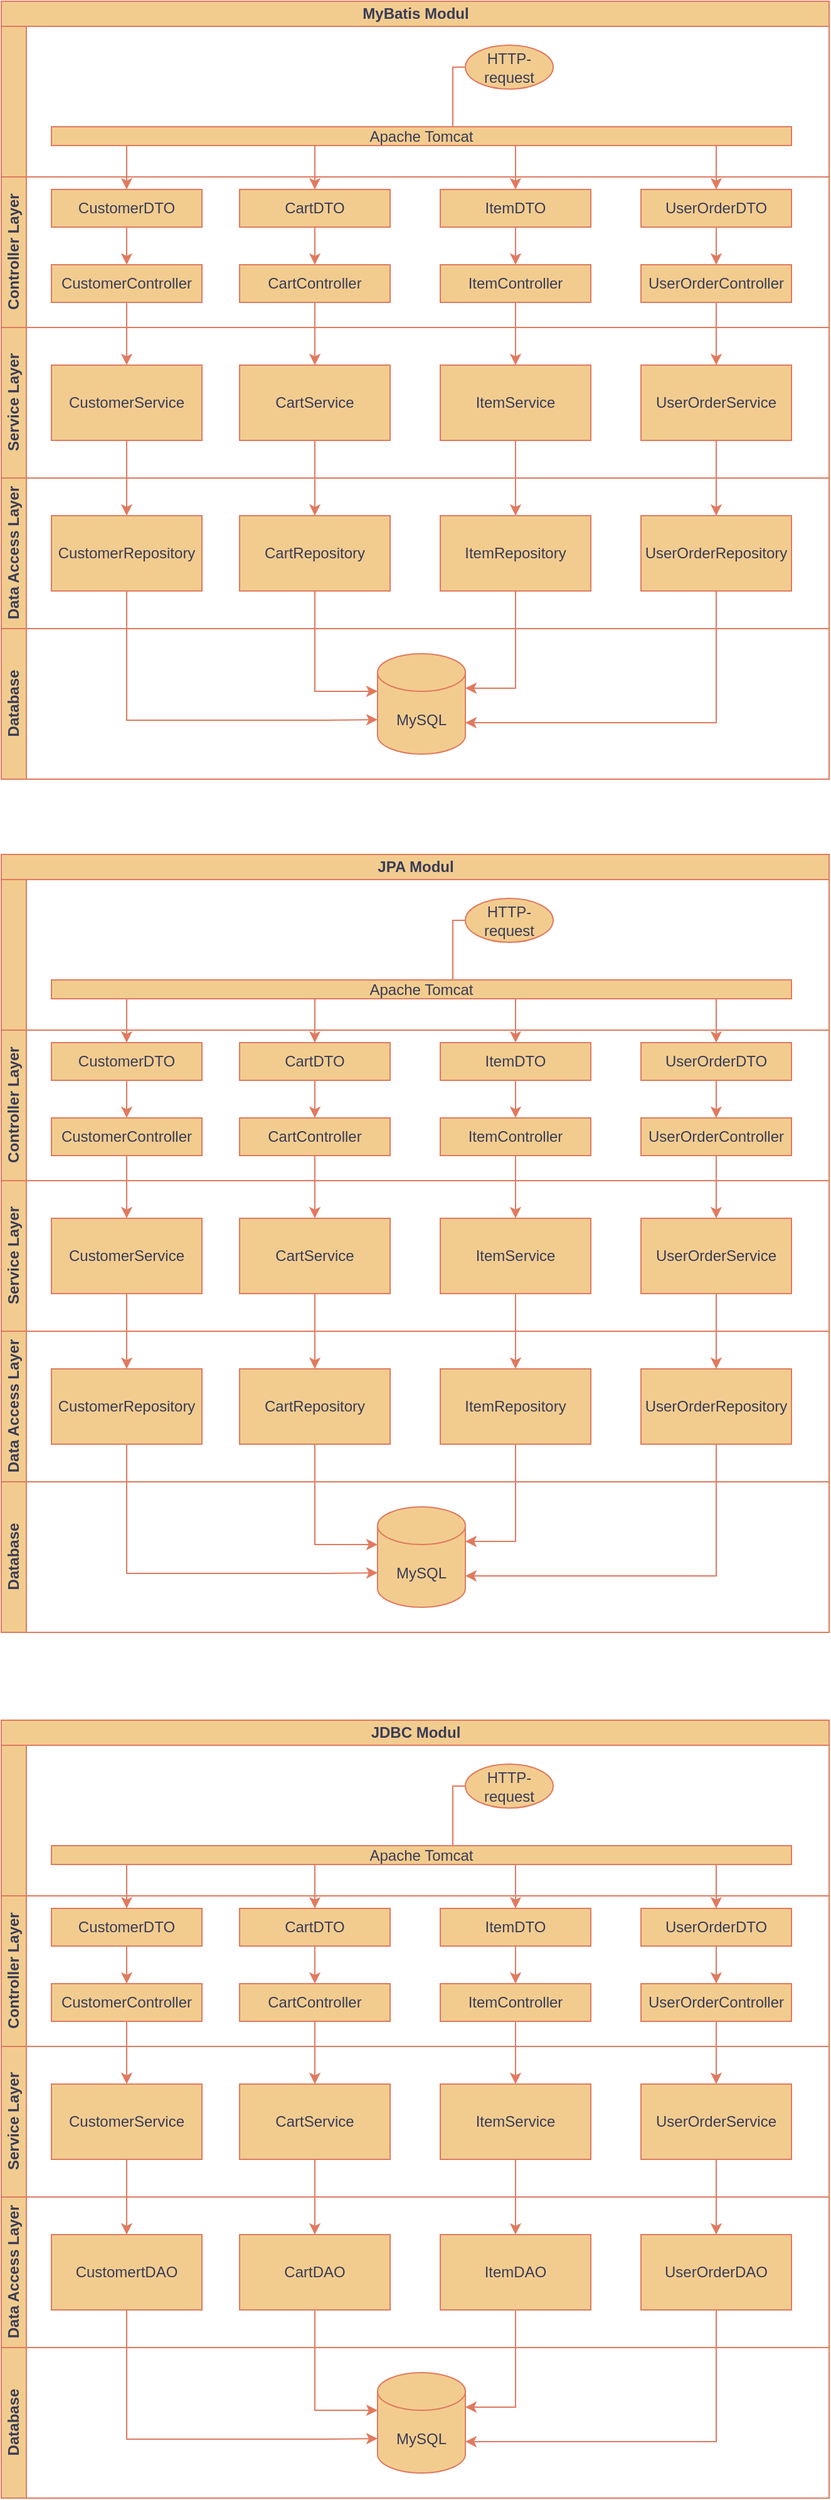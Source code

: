 <mxfile version="22.0.0" type="device">
  <diagram id="prtHgNgQTEPvFCAcTncT" name="Page-1">
    <mxGraphModel dx="1114" dy="2023" grid="1" gridSize="10" guides="1" tooltips="1" connect="1" arrows="1" fold="1" page="1" pageScale="1" pageWidth="827" pageHeight="1169" math="0" shadow="0">
      <root>
        <mxCell id="0" />
        <mxCell id="1" parent="0" />
        <mxCell id="AFGEttcIySsGKRuIHiTY-1" value="JDBC Modul" style="swimlane;childLayout=stackLayout;resizeParent=1;resizeParentMax=0;horizontal=1;startSize=20;horizontalStack=0;html=1;labelBackgroundColor=none;fillColor=#F2CC8F;strokeColor=#E07A5F;fontColor=#393C56;" vertex="1" parent="1">
          <mxGeometry x="120" y="510" width="660" height="380" as="geometry" />
        </mxCell>
        <mxCell id="AFGEttcIySsGKRuIHiTY-2" value="" style="swimlane;startSize=20;horizontal=0;html=1;align=center;labelBackgroundColor=none;fillColor=#F2CC8F;strokeColor=#E07A5F;fontColor=#393C56;" vertex="1" parent="AFGEttcIySsGKRuIHiTY-1">
          <mxGeometry y="20" width="660" height="240" as="geometry" />
        </mxCell>
        <mxCell id="AFGEttcIySsGKRuIHiTY-83" value="" style="edgeStyle=orthogonalEdgeStyle;rounded=0;orthogonalLoop=1;jettySize=auto;html=1;labelBackgroundColor=none;strokeColor=#E07A5F;fontColor=default;" edge="1" parent="AFGEttcIySsGKRuIHiTY-2" source="AFGEttcIySsGKRuIHiTY-69" target="AFGEttcIySsGKRuIHiTY-61">
          <mxGeometry relative="1" as="geometry">
            <Array as="points">
              <mxPoint x="360" y="90" />
              <mxPoint x="410" y="90" />
            </Array>
          </mxGeometry>
        </mxCell>
        <mxCell id="AFGEttcIySsGKRuIHiTY-69" value="HTTP-request" style="ellipse;whiteSpace=wrap;html=1;labelBackgroundColor=none;fillColor=#F2CC8F;strokeColor=#E07A5F;fontColor=#393C56;" vertex="1" parent="AFGEttcIySsGKRuIHiTY-2">
          <mxGeometry x="370" y="15" width="70" height="35" as="geometry" />
        </mxCell>
        <mxCell id="AFGEttcIySsGKRuIHiTY-71" value="Apache Tomcat" style="rounded=0;whiteSpace=wrap;html=1;labelBackgroundColor=none;fillColor=#F2CC8F;strokeColor=#E07A5F;fontColor=#393C56;" vertex="1" parent="AFGEttcIySsGKRuIHiTY-2">
          <mxGeometry x="40" y="80" width="590" height="15" as="geometry" />
        </mxCell>
        <mxCell id="AFGEttcIySsGKRuIHiTY-78" value="" style="endArrow=classic;html=1;rounded=0;labelBackgroundColor=none;strokeColor=#E07A5F;fontColor=default;" edge="1" parent="AFGEttcIySsGKRuIHiTY-2" target="AFGEttcIySsGKRuIHiTY-62">
          <mxGeometry width="50" height="50" relative="1" as="geometry">
            <mxPoint x="570" y="95" as="sourcePoint" />
            <mxPoint x="570" y="125" as="targetPoint" />
            <Array as="points">
              <mxPoint x="570" y="115" />
            </Array>
          </mxGeometry>
        </mxCell>
        <mxCell id="AFGEttcIySsGKRuIHiTY-77" value="" style="endArrow=classic;html=1;rounded=0;labelBackgroundColor=none;strokeColor=#E07A5F;fontColor=default;" edge="1" parent="AFGEttcIySsGKRuIHiTY-2" target="AFGEttcIySsGKRuIHiTY-56">
          <mxGeometry width="50" height="50" relative="1" as="geometry">
            <mxPoint x="100" y="95" as="sourcePoint" />
            <mxPoint x="100" y="125" as="targetPoint" />
            <Array as="points">
              <mxPoint x="100" y="115" />
            </Array>
          </mxGeometry>
        </mxCell>
        <mxCell id="AFGEttcIySsGKRuIHiTY-3" value="Controller Layer" style="swimlane;startSize=20;horizontal=0;html=1;labelBackgroundColor=none;fillColor=#F2CC8F;strokeColor=#E07A5F;fontColor=#393C56;" vertex="1" parent="AFGEttcIySsGKRuIHiTY-2">
          <mxGeometry y="120" width="660" height="120" as="geometry" />
        </mxCell>
        <mxCell id="AFGEttcIySsGKRuIHiTY-48" value="CustomerController" style="rounded=0;whiteSpace=wrap;html=1;labelBackgroundColor=none;fillColor=#F2CC8F;strokeColor=#E07A5F;fontColor=#393C56;" vertex="1" parent="AFGEttcIySsGKRuIHiTY-3">
          <mxGeometry x="40" y="70" width="120" height="30" as="geometry" />
        </mxCell>
        <mxCell id="AFGEttcIySsGKRuIHiTY-47" value="CartController" style="rounded=0;whiteSpace=wrap;html=1;labelBackgroundColor=none;fillColor=#F2CC8F;strokeColor=#E07A5F;fontColor=#393C56;" vertex="1" parent="AFGEttcIySsGKRuIHiTY-3">
          <mxGeometry x="190" y="70" width="120" height="30" as="geometry" />
        </mxCell>
        <mxCell id="AFGEttcIySsGKRuIHiTY-50" value="UserOrderController" style="rounded=0;whiteSpace=wrap;html=1;labelBackgroundColor=none;fillColor=#F2CC8F;strokeColor=#E07A5F;fontColor=#393C56;" vertex="1" parent="AFGEttcIySsGKRuIHiTY-3">
          <mxGeometry x="510" y="70" width="120" height="30" as="geometry" />
        </mxCell>
        <mxCell id="AFGEttcIySsGKRuIHiTY-49" value="ItemController" style="rounded=0;whiteSpace=wrap;html=1;labelBackgroundColor=none;fillColor=#F2CC8F;strokeColor=#E07A5F;fontColor=#393C56;" vertex="1" parent="AFGEttcIySsGKRuIHiTY-3">
          <mxGeometry x="350" y="70" width="120" height="30" as="geometry" />
        </mxCell>
        <mxCell id="AFGEttcIySsGKRuIHiTY-60" style="edgeStyle=orthogonalEdgeStyle;rounded=0;orthogonalLoop=1;jettySize=auto;html=1;entryX=0.5;entryY=0;entryDx=0;entryDy=0;labelBackgroundColor=none;strokeColor=#E07A5F;fontColor=default;" edge="1" parent="AFGEttcIySsGKRuIHiTY-3" source="AFGEttcIySsGKRuIHiTY-56" target="AFGEttcIySsGKRuIHiTY-48">
          <mxGeometry relative="1" as="geometry" />
        </mxCell>
        <mxCell id="AFGEttcIySsGKRuIHiTY-56" value="CustomerDTO" style="rounded=0;whiteSpace=wrap;html=1;labelBackgroundColor=none;fillColor=#F2CC8F;strokeColor=#E07A5F;fontColor=#393C56;" vertex="1" parent="AFGEttcIySsGKRuIHiTY-3">
          <mxGeometry x="40" y="10" width="120" height="30" as="geometry" />
        </mxCell>
        <mxCell id="AFGEttcIySsGKRuIHiTY-68" style="edgeStyle=orthogonalEdgeStyle;rounded=0;orthogonalLoop=1;jettySize=auto;html=1;entryX=0.5;entryY=0;entryDx=0;entryDy=0;labelBackgroundColor=none;strokeColor=#E07A5F;fontColor=default;" edge="1" parent="AFGEttcIySsGKRuIHiTY-3" source="AFGEttcIySsGKRuIHiTY-62" target="AFGEttcIySsGKRuIHiTY-50">
          <mxGeometry relative="1" as="geometry" />
        </mxCell>
        <mxCell id="AFGEttcIySsGKRuIHiTY-62" value="UserOrderDTO" style="rounded=0;whiteSpace=wrap;html=1;labelBackgroundColor=none;fillColor=#F2CC8F;strokeColor=#E07A5F;fontColor=#393C56;" vertex="1" parent="AFGEttcIySsGKRuIHiTY-3">
          <mxGeometry x="510" y="10" width="120" height="30" as="geometry" />
        </mxCell>
        <mxCell id="AFGEttcIySsGKRuIHiTY-67" style="edgeStyle=orthogonalEdgeStyle;rounded=0;orthogonalLoop=1;jettySize=auto;html=1;entryX=0.5;entryY=0;entryDx=0;entryDy=0;labelBackgroundColor=none;strokeColor=#E07A5F;fontColor=default;" edge="1" parent="AFGEttcIySsGKRuIHiTY-3" source="AFGEttcIySsGKRuIHiTY-61" target="AFGEttcIySsGKRuIHiTY-49">
          <mxGeometry relative="1" as="geometry" />
        </mxCell>
        <mxCell id="AFGEttcIySsGKRuIHiTY-61" value="ItemDTO" style="rounded=0;whiteSpace=wrap;html=1;labelBackgroundColor=none;fillColor=#F2CC8F;strokeColor=#E07A5F;fontColor=#393C56;" vertex="1" parent="AFGEttcIySsGKRuIHiTY-3">
          <mxGeometry x="350" y="10" width="120" height="30" as="geometry" />
        </mxCell>
        <mxCell id="AFGEttcIySsGKRuIHiTY-66" style="edgeStyle=orthogonalEdgeStyle;rounded=0;orthogonalLoop=1;jettySize=auto;html=1;entryX=0.5;entryY=0;entryDx=0;entryDy=0;labelBackgroundColor=none;strokeColor=#E07A5F;fontColor=default;" edge="1" parent="AFGEttcIySsGKRuIHiTY-3" source="AFGEttcIySsGKRuIHiTY-63" target="AFGEttcIySsGKRuIHiTY-47">
          <mxGeometry relative="1" as="geometry" />
        </mxCell>
        <mxCell id="AFGEttcIySsGKRuIHiTY-63" value="CartDTO" style="rounded=0;whiteSpace=wrap;html=1;labelBackgroundColor=none;fillColor=#F2CC8F;strokeColor=#E07A5F;fontColor=#393C56;" vertex="1" parent="AFGEttcIySsGKRuIHiTY-3">
          <mxGeometry x="190" y="10" width="120" height="30" as="geometry" />
        </mxCell>
        <mxCell id="AFGEttcIySsGKRuIHiTY-80" value="" style="endArrow=classic;html=1;rounded=0;entryX=0.5;entryY=0;entryDx=0;entryDy=0;labelBackgroundColor=none;strokeColor=#E07A5F;fontColor=default;" edge="1" parent="AFGEttcIySsGKRuIHiTY-2" target="AFGEttcIySsGKRuIHiTY-63">
          <mxGeometry width="50" height="50" relative="1" as="geometry">
            <mxPoint x="250" y="95" as="sourcePoint" />
            <mxPoint x="250" y="125" as="targetPoint" />
          </mxGeometry>
        </mxCell>
        <mxCell id="AFGEttcIySsGKRuIHiTY-4" value="Service Layer" style="swimlane;startSize=20;horizontal=0;html=1;labelBackgroundColor=none;fillColor=#F2CC8F;strokeColor=#E07A5F;fontColor=#393C56;" vertex="1" parent="AFGEttcIySsGKRuIHiTY-1">
          <mxGeometry y="260" width="660" height="120" as="geometry" />
        </mxCell>
        <mxCell id="AFGEttcIySsGKRuIHiTY-34" value="CustomerService" style="rounded=0;whiteSpace=wrap;html=1;labelBackgroundColor=none;fillColor=#F2CC8F;strokeColor=#E07A5F;fontColor=#393C56;" vertex="1" parent="AFGEttcIySsGKRuIHiTY-4">
          <mxGeometry x="40" y="30" width="120" height="60" as="geometry" />
        </mxCell>
        <mxCell id="AFGEttcIySsGKRuIHiTY-42" value="UserOrderService" style="rounded=0;whiteSpace=wrap;html=1;labelBackgroundColor=none;fillColor=#F2CC8F;strokeColor=#E07A5F;fontColor=#393C56;" vertex="1" parent="AFGEttcIySsGKRuIHiTY-4">
          <mxGeometry x="510" y="30" width="120" height="60" as="geometry" />
        </mxCell>
        <mxCell id="AFGEttcIySsGKRuIHiTY-41" value="ItemService" style="rounded=0;whiteSpace=wrap;html=1;labelBackgroundColor=none;fillColor=#F2CC8F;strokeColor=#E07A5F;fontColor=#393C56;" vertex="1" parent="AFGEttcIySsGKRuIHiTY-4">
          <mxGeometry x="350" y="30" width="120" height="60" as="geometry" />
        </mxCell>
        <mxCell id="AFGEttcIySsGKRuIHiTY-40" value="CartService" style="rounded=0;whiteSpace=wrap;html=1;labelBackgroundColor=none;fillColor=#F2CC8F;strokeColor=#E07A5F;fontColor=#393C56;" vertex="1" parent="AFGEttcIySsGKRuIHiTY-4">
          <mxGeometry x="190" y="30" width="120" height="60" as="geometry" />
        </mxCell>
        <mxCell id="AFGEttcIySsGKRuIHiTY-52" value="" style="edgeStyle=orthogonalEdgeStyle;rounded=0;orthogonalLoop=1;jettySize=auto;html=1;labelBackgroundColor=none;strokeColor=#E07A5F;fontColor=default;" edge="1" parent="AFGEttcIySsGKRuIHiTY-1" source="AFGEttcIySsGKRuIHiTY-48" target="AFGEttcIySsGKRuIHiTY-34">
          <mxGeometry relative="1" as="geometry" />
        </mxCell>
        <mxCell id="AFGEttcIySsGKRuIHiTY-53" value="" style="edgeStyle=orthogonalEdgeStyle;rounded=0;orthogonalLoop=1;jettySize=auto;html=1;labelBackgroundColor=none;strokeColor=#E07A5F;fontColor=default;" edge="1" parent="AFGEttcIySsGKRuIHiTY-1" source="AFGEttcIySsGKRuIHiTY-47" target="AFGEttcIySsGKRuIHiTY-40">
          <mxGeometry relative="1" as="geometry" />
        </mxCell>
        <mxCell id="AFGEttcIySsGKRuIHiTY-54" value="" style="edgeStyle=orthogonalEdgeStyle;rounded=0;orthogonalLoop=1;jettySize=auto;html=1;labelBackgroundColor=none;strokeColor=#E07A5F;fontColor=default;" edge="1" parent="AFGEttcIySsGKRuIHiTY-1" source="AFGEttcIySsGKRuIHiTY-49" target="AFGEttcIySsGKRuIHiTY-41">
          <mxGeometry relative="1" as="geometry" />
        </mxCell>
        <mxCell id="AFGEttcIySsGKRuIHiTY-55" value="" style="edgeStyle=orthogonalEdgeStyle;rounded=0;orthogonalLoop=1;jettySize=auto;html=1;labelBackgroundColor=none;strokeColor=#E07A5F;fontColor=default;" edge="1" parent="AFGEttcIySsGKRuIHiTY-1" source="AFGEttcIySsGKRuIHiTY-50" target="AFGEttcIySsGKRuIHiTY-42">
          <mxGeometry relative="1" as="geometry" />
        </mxCell>
        <mxCell id="AFGEttcIySsGKRuIHiTY-9" value="Data Access Layer" style="swimlane;startSize=20;horizontal=0;html=1;labelBackgroundColor=none;fillColor=#F2CC8F;strokeColor=#E07A5F;fontColor=#393C56;" vertex="1" parent="1">
          <mxGeometry x="120" y="890" width="660" height="120" as="geometry" />
        </mxCell>
        <mxCell id="AFGEttcIySsGKRuIHiTY-12" value="CartDAO" style="rounded=0;whiteSpace=wrap;html=1;labelBackgroundColor=none;fillColor=#F2CC8F;strokeColor=#E07A5F;fontColor=#393C56;" vertex="1" parent="AFGEttcIySsGKRuIHiTY-9">
          <mxGeometry x="190" y="30" width="120" height="60" as="geometry" />
        </mxCell>
        <mxCell id="AFGEttcIySsGKRuIHiTY-14" value="CustomertDAO" style="rounded=0;whiteSpace=wrap;html=1;labelBackgroundColor=none;fillColor=#F2CC8F;strokeColor=#E07A5F;fontColor=#393C56;" vertex="1" parent="AFGEttcIySsGKRuIHiTY-9">
          <mxGeometry x="40" y="30" width="120" height="60" as="geometry" />
        </mxCell>
        <mxCell id="AFGEttcIySsGKRuIHiTY-19" value="ItemDAO" style="rounded=0;whiteSpace=wrap;html=1;labelBackgroundColor=none;fillColor=#F2CC8F;strokeColor=#E07A5F;fontColor=#393C56;" vertex="1" parent="AFGEttcIySsGKRuIHiTY-9">
          <mxGeometry x="350" y="30" width="120" height="60" as="geometry" />
        </mxCell>
        <mxCell id="AFGEttcIySsGKRuIHiTY-24" value="UserOrderDAO" style="rounded=0;whiteSpace=wrap;html=1;labelBackgroundColor=none;fillColor=#F2CC8F;strokeColor=#E07A5F;fontColor=#393C56;" vertex="1" parent="AFGEttcIySsGKRuIHiTY-9">
          <mxGeometry x="510" y="30" width="120" height="60" as="geometry" />
        </mxCell>
        <mxCell id="AFGEttcIySsGKRuIHiTY-10" value="Database" style="swimlane;startSize=20;horizontal=0;html=1;labelBackgroundColor=none;fillColor=#F2CC8F;strokeColor=#E07A5F;fontColor=#393C56;" vertex="1" parent="1">
          <mxGeometry x="120" y="1010" width="660" height="120" as="geometry" />
        </mxCell>
        <mxCell id="AFGEttcIySsGKRuIHiTY-11" value="MySQL" style="shape=cylinder3;whiteSpace=wrap;html=1;boundedLbl=1;backgroundOutline=1;size=15;labelBackgroundColor=none;fillColor=#F2CC8F;strokeColor=#E07A5F;fontColor=#393C56;" vertex="1" parent="AFGEttcIySsGKRuIHiTY-10">
          <mxGeometry x="300" y="20" width="70" height="80" as="geometry" />
        </mxCell>
        <mxCell id="AFGEttcIySsGKRuIHiTY-28" style="edgeStyle=orthogonalEdgeStyle;rounded=0;orthogonalLoop=1;jettySize=auto;html=1;entryX=1;entryY=1;entryDx=0;entryDy=-15;entryPerimeter=0;exitX=0.5;exitY=1;exitDx=0;exitDy=0;labelBackgroundColor=none;strokeColor=#E07A5F;fontColor=default;" edge="1" parent="AFGEttcIySsGKRuIHiTY-10" source="AFGEttcIySsGKRuIHiTY-24">
          <mxGeometry relative="1" as="geometry">
            <mxPoint x="570" y="-20" as="sourcePoint" />
            <mxPoint x="370" y="75" as="targetPoint" />
            <Array as="points">
              <mxPoint x="570" y="75" />
            </Array>
          </mxGeometry>
        </mxCell>
        <mxCell id="AFGEttcIySsGKRuIHiTY-13" value="" style="edgeStyle=orthogonalEdgeStyle;rounded=0;orthogonalLoop=1;jettySize=auto;html=1;labelBackgroundColor=none;strokeColor=#E07A5F;fontColor=default;" edge="1" parent="1" source="AFGEttcIySsGKRuIHiTY-12" target="AFGEttcIySsGKRuIHiTY-11">
          <mxGeometry relative="1" as="geometry">
            <Array as="points">
              <mxPoint x="370" y="1060" />
            </Array>
          </mxGeometry>
        </mxCell>
        <mxCell id="AFGEttcIySsGKRuIHiTY-32" style="edgeStyle=orthogonalEdgeStyle;rounded=0;orthogonalLoop=1;jettySize=auto;html=1;entryX=0;entryY=0;entryDx=0;entryDy=52.5;entryPerimeter=0;labelBackgroundColor=none;strokeColor=#E07A5F;fontColor=default;" edge="1" parent="1" source="AFGEttcIySsGKRuIHiTY-14" target="AFGEttcIySsGKRuIHiTY-11">
          <mxGeometry relative="1" as="geometry">
            <Array as="points">
              <mxPoint x="220" y="1083" />
              <mxPoint x="380" y="1083" />
            </Array>
          </mxGeometry>
        </mxCell>
        <mxCell id="AFGEttcIySsGKRuIHiTY-33" style="edgeStyle=orthogonalEdgeStyle;rounded=0;orthogonalLoop=1;jettySize=auto;html=1;entryX=1;entryY=0;entryDx=0;entryDy=27.5;entryPerimeter=0;labelBackgroundColor=none;strokeColor=#E07A5F;fontColor=default;" edge="1" parent="1" source="AFGEttcIySsGKRuIHiTY-19" target="AFGEttcIySsGKRuIHiTY-11">
          <mxGeometry relative="1" as="geometry" />
        </mxCell>
        <mxCell id="AFGEttcIySsGKRuIHiTY-43" value="" style="edgeStyle=orthogonalEdgeStyle;rounded=0;orthogonalLoop=1;jettySize=auto;html=1;labelBackgroundColor=none;strokeColor=#E07A5F;fontColor=default;" edge="1" parent="1" source="AFGEttcIySsGKRuIHiTY-34" target="AFGEttcIySsGKRuIHiTY-14">
          <mxGeometry relative="1" as="geometry" />
        </mxCell>
        <mxCell id="AFGEttcIySsGKRuIHiTY-44" value="" style="edgeStyle=orthogonalEdgeStyle;rounded=0;orthogonalLoop=1;jettySize=auto;html=1;labelBackgroundColor=none;strokeColor=#E07A5F;fontColor=default;" edge="1" parent="1" source="AFGEttcIySsGKRuIHiTY-40" target="AFGEttcIySsGKRuIHiTY-12">
          <mxGeometry relative="1" as="geometry" />
        </mxCell>
        <mxCell id="AFGEttcIySsGKRuIHiTY-45" value="" style="edgeStyle=orthogonalEdgeStyle;rounded=0;orthogonalLoop=1;jettySize=auto;html=1;labelBackgroundColor=none;strokeColor=#E07A5F;fontColor=default;" edge="1" parent="1" source="AFGEttcIySsGKRuIHiTY-41" target="AFGEttcIySsGKRuIHiTY-19">
          <mxGeometry relative="1" as="geometry" />
        </mxCell>
        <mxCell id="AFGEttcIySsGKRuIHiTY-46" value="" style="edgeStyle=orthogonalEdgeStyle;rounded=0;orthogonalLoop=1;jettySize=auto;html=1;labelBackgroundColor=none;strokeColor=#E07A5F;fontColor=default;" edge="1" parent="1" source="AFGEttcIySsGKRuIHiTY-42" target="AFGEttcIySsGKRuIHiTY-24">
          <mxGeometry relative="1" as="geometry" />
        </mxCell>
        <mxCell id="AFGEttcIySsGKRuIHiTY-129" value="JPA Modul" style="swimlane;childLayout=stackLayout;resizeParent=1;resizeParentMax=0;horizontal=1;startSize=20;horizontalStack=0;html=1;labelBackgroundColor=none;fillColor=#F2CC8F;strokeColor=#E07A5F;fontColor=#393C56;" vertex="1" parent="1">
          <mxGeometry x="120" y="-180" width="660" height="380" as="geometry" />
        </mxCell>
        <mxCell id="AFGEttcIySsGKRuIHiTY-130" value="" style="swimlane;startSize=20;horizontal=0;html=1;align=center;labelBackgroundColor=none;fillColor=#F2CC8F;strokeColor=#E07A5F;fontColor=#393C56;" vertex="1" parent="AFGEttcIySsGKRuIHiTY-129">
          <mxGeometry y="20" width="660" height="240" as="geometry" />
        </mxCell>
        <mxCell id="AFGEttcIySsGKRuIHiTY-131" value="" style="edgeStyle=orthogonalEdgeStyle;rounded=0;orthogonalLoop=1;jettySize=auto;html=1;labelBackgroundColor=none;strokeColor=#E07A5F;fontColor=default;" edge="1" parent="AFGEttcIySsGKRuIHiTY-130" source="AFGEttcIySsGKRuIHiTY-132" target="AFGEttcIySsGKRuIHiTY-146">
          <mxGeometry relative="1" as="geometry">
            <Array as="points">
              <mxPoint x="360" y="90" />
              <mxPoint x="410" y="90" />
            </Array>
          </mxGeometry>
        </mxCell>
        <mxCell id="AFGEttcIySsGKRuIHiTY-132" value="HTTP-request" style="ellipse;whiteSpace=wrap;html=1;labelBackgroundColor=none;fillColor=#F2CC8F;strokeColor=#E07A5F;fontColor=#393C56;" vertex="1" parent="AFGEttcIySsGKRuIHiTY-130">
          <mxGeometry x="370" y="15" width="70" height="35" as="geometry" />
        </mxCell>
        <mxCell id="AFGEttcIySsGKRuIHiTY-133" value="Apache Tomcat" style="rounded=0;whiteSpace=wrap;html=1;labelBackgroundColor=none;fillColor=#F2CC8F;strokeColor=#E07A5F;fontColor=#393C56;" vertex="1" parent="AFGEttcIySsGKRuIHiTY-130">
          <mxGeometry x="40" y="80" width="590" height="15" as="geometry" />
        </mxCell>
        <mxCell id="AFGEttcIySsGKRuIHiTY-134" value="" style="endArrow=classic;html=1;rounded=0;labelBackgroundColor=none;strokeColor=#E07A5F;fontColor=default;" edge="1" parent="AFGEttcIySsGKRuIHiTY-130" target="AFGEttcIySsGKRuIHiTY-144">
          <mxGeometry width="50" height="50" relative="1" as="geometry">
            <mxPoint x="570" y="95" as="sourcePoint" />
            <mxPoint x="570" y="125" as="targetPoint" />
            <Array as="points">
              <mxPoint x="570" y="115" />
            </Array>
          </mxGeometry>
        </mxCell>
        <mxCell id="AFGEttcIySsGKRuIHiTY-135" value="" style="endArrow=classic;html=1;rounded=0;labelBackgroundColor=none;strokeColor=#E07A5F;fontColor=default;" edge="1" parent="AFGEttcIySsGKRuIHiTY-130" target="AFGEttcIySsGKRuIHiTY-142">
          <mxGeometry width="50" height="50" relative="1" as="geometry">
            <mxPoint x="100" y="95" as="sourcePoint" />
            <mxPoint x="100" y="125" as="targetPoint" />
            <Array as="points">
              <mxPoint x="100" y="115" />
            </Array>
          </mxGeometry>
        </mxCell>
        <mxCell id="AFGEttcIySsGKRuIHiTY-136" value="Controller Layer" style="swimlane;startSize=20;horizontal=0;html=1;labelBackgroundColor=none;fillColor=#F2CC8F;strokeColor=#E07A5F;fontColor=#393C56;" vertex="1" parent="AFGEttcIySsGKRuIHiTY-130">
          <mxGeometry y="120" width="660" height="120" as="geometry" />
        </mxCell>
        <mxCell id="AFGEttcIySsGKRuIHiTY-137" value="CustomerController" style="rounded=0;whiteSpace=wrap;html=1;labelBackgroundColor=none;fillColor=#F2CC8F;strokeColor=#E07A5F;fontColor=#393C56;" vertex="1" parent="AFGEttcIySsGKRuIHiTY-136">
          <mxGeometry x="40" y="70" width="120" height="30" as="geometry" />
        </mxCell>
        <mxCell id="AFGEttcIySsGKRuIHiTY-138" value="CartController" style="rounded=0;whiteSpace=wrap;html=1;labelBackgroundColor=none;fillColor=#F2CC8F;strokeColor=#E07A5F;fontColor=#393C56;" vertex="1" parent="AFGEttcIySsGKRuIHiTY-136">
          <mxGeometry x="190" y="70" width="120" height="30" as="geometry" />
        </mxCell>
        <mxCell id="AFGEttcIySsGKRuIHiTY-139" value="UserOrderController" style="rounded=0;whiteSpace=wrap;html=1;labelBackgroundColor=none;fillColor=#F2CC8F;strokeColor=#E07A5F;fontColor=#393C56;" vertex="1" parent="AFGEttcIySsGKRuIHiTY-136">
          <mxGeometry x="510" y="70" width="120" height="30" as="geometry" />
        </mxCell>
        <mxCell id="AFGEttcIySsGKRuIHiTY-140" value="ItemController" style="rounded=0;whiteSpace=wrap;html=1;labelBackgroundColor=none;fillColor=#F2CC8F;strokeColor=#E07A5F;fontColor=#393C56;" vertex="1" parent="AFGEttcIySsGKRuIHiTY-136">
          <mxGeometry x="350" y="70" width="120" height="30" as="geometry" />
        </mxCell>
        <mxCell id="AFGEttcIySsGKRuIHiTY-141" style="edgeStyle=orthogonalEdgeStyle;rounded=0;orthogonalLoop=1;jettySize=auto;html=1;entryX=0.5;entryY=0;entryDx=0;entryDy=0;labelBackgroundColor=none;strokeColor=#E07A5F;fontColor=default;" edge="1" parent="AFGEttcIySsGKRuIHiTY-136" source="AFGEttcIySsGKRuIHiTY-142" target="AFGEttcIySsGKRuIHiTY-137">
          <mxGeometry relative="1" as="geometry" />
        </mxCell>
        <mxCell id="AFGEttcIySsGKRuIHiTY-142" value="CustomerDTO" style="rounded=0;whiteSpace=wrap;html=1;labelBackgroundColor=none;fillColor=#F2CC8F;strokeColor=#E07A5F;fontColor=#393C56;" vertex="1" parent="AFGEttcIySsGKRuIHiTY-136">
          <mxGeometry x="40" y="10" width="120" height="30" as="geometry" />
        </mxCell>
        <mxCell id="AFGEttcIySsGKRuIHiTY-143" style="edgeStyle=orthogonalEdgeStyle;rounded=0;orthogonalLoop=1;jettySize=auto;html=1;entryX=0.5;entryY=0;entryDx=0;entryDy=0;labelBackgroundColor=none;strokeColor=#E07A5F;fontColor=default;" edge="1" parent="AFGEttcIySsGKRuIHiTY-136" source="AFGEttcIySsGKRuIHiTY-144" target="AFGEttcIySsGKRuIHiTY-139">
          <mxGeometry relative="1" as="geometry" />
        </mxCell>
        <mxCell id="AFGEttcIySsGKRuIHiTY-144" value="UserOrderDTO" style="rounded=0;whiteSpace=wrap;html=1;labelBackgroundColor=none;fillColor=#F2CC8F;strokeColor=#E07A5F;fontColor=#393C56;" vertex="1" parent="AFGEttcIySsGKRuIHiTY-136">
          <mxGeometry x="510" y="10" width="120" height="30" as="geometry" />
        </mxCell>
        <mxCell id="AFGEttcIySsGKRuIHiTY-145" style="edgeStyle=orthogonalEdgeStyle;rounded=0;orthogonalLoop=1;jettySize=auto;html=1;entryX=0.5;entryY=0;entryDx=0;entryDy=0;labelBackgroundColor=none;strokeColor=#E07A5F;fontColor=default;" edge="1" parent="AFGEttcIySsGKRuIHiTY-136" source="AFGEttcIySsGKRuIHiTY-146" target="AFGEttcIySsGKRuIHiTY-140">
          <mxGeometry relative="1" as="geometry" />
        </mxCell>
        <mxCell id="AFGEttcIySsGKRuIHiTY-146" value="ItemDTO" style="rounded=0;whiteSpace=wrap;html=1;labelBackgroundColor=none;fillColor=#F2CC8F;strokeColor=#E07A5F;fontColor=#393C56;" vertex="1" parent="AFGEttcIySsGKRuIHiTY-136">
          <mxGeometry x="350" y="10" width="120" height="30" as="geometry" />
        </mxCell>
        <mxCell id="AFGEttcIySsGKRuIHiTY-147" style="edgeStyle=orthogonalEdgeStyle;rounded=0;orthogonalLoop=1;jettySize=auto;html=1;entryX=0.5;entryY=0;entryDx=0;entryDy=0;labelBackgroundColor=none;strokeColor=#E07A5F;fontColor=default;" edge="1" parent="AFGEttcIySsGKRuIHiTY-136" source="AFGEttcIySsGKRuIHiTY-148" target="AFGEttcIySsGKRuIHiTY-138">
          <mxGeometry relative="1" as="geometry" />
        </mxCell>
        <mxCell id="AFGEttcIySsGKRuIHiTY-148" value="CartDTO" style="rounded=0;whiteSpace=wrap;html=1;labelBackgroundColor=none;fillColor=#F2CC8F;strokeColor=#E07A5F;fontColor=#393C56;" vertex="1" parent="AFGEttcIySsGKRuIHiTY-136">
          <mxGeometry x="190" y="10" width="120" height="30" as="geometry" />
        </mxCell>
        <mxCell id="AFGEttcIySsGKRuIHiTY-149" value="" style="endArrow=classic;html=1;rounded=0;entryX=0.5;entryY=0;entryDx=0;entryDy=0;labelBackgroundColor=none;strokeColor=#E07A5F;fontColor=default;" edge="1" parent="AFGEttcIySsGKRuIHiTY-130" target="AFGEttcIySsGKRuIHiTY-148">
          <mxGeometry width="50" height="50" relative="1" as="geometry">
            <mxPoint x="250" y="95" as="sourcePoint" />
            <mxPoint x="250" y="125" as="targetPoint" />
          </mxGeometry>
        </mxCell>
        <mxCell id="AFGEttcIySsGKRuIHiTY-150" value="Service Layer" style="swimlane;startSize=20;horizontal=0;html=1;labelBackgroundColor=none;fillColor=#F2CC8F;strokeColor=#E07A5F;fontColor=#393C56;" vertex="1" parent="AFGEttcIySsGKRuIHiTY-129">
          <mxGeometry y="260" width="660" height="120" as="geometry" />
        </mxCell>
        <mxCell id="AFGEttcIySsGKRuIHiTY-151" value="CustomerService" style="rounded=0;whiteSpace=wrap;html=1;labelBackgroundColor=none;fillColor=#F2CC8F;strokeColor=#E07A5F;fontColor=#393C56;" vertex="1" parent="AFGEttcIySsGKRuIHiTY-150">
          <mxGeometry x="40" y="30" width="120" height="60" as="geometry" />
        </mxCell>
        <mxCell id="AFGEttcIySsGKRuIHiTY-152" value="UserOrderService" style="rounded=0;whiteSpace=wrap;html=1;labelBackgroundColor=none;fillColor=#F2CC8F;strokeColor=#E07A5F;fontColor=#393C56;" vertex="1" parent="AFGEttcIySsGKRuIHiTY-150">
          <mxGeometry x="510" y="30" width="120" height="60" as="geometry" />
        </mxCell>
        <mxCell id="AFGEttcIySsGKRuIHiTY-153" value="ItemService" style="rounded=0;whiteSpace=wrap;html=1;labelBackgroundColor=none;fillColor=#F2CC8F;strokeColor=#E07A5F;fontColor=#393C56;" vertex="1" parent="AFGEttcIySsGKRuIHiTY-150">
          <mxGeometry x="350" y="30" width="120" height="60" as="geometry" />
        </mxCell>
        <mxCell id="AFGEttcIySsGKRuIHiTY-154" value="CartService" style="rounded=0;whiteSpace=wrap;html=1;labelBackgroundColor=none;fillColor=#F2CC8F;strokeColor=#E07A5F;fontColor=#393C56;" vertex="1" parent="AFGEttcIySsGKRuIHiTY-150">
          <mxGeometry x="190" y="30" width="120" height="60" as="geometry" />
        </mxCell>
        <mxCell id="AFGEttcIySsGKRuIHiTY-155" value="" style="edgeStyle=orthogonalEdgeStyle;rounded=0;orthogonalLoop=1;jettySize=auto;html=1;labelBackgroundColor=none;strokeColor=#E07A5F;fontColor=default;" edge="1" parent="AFGEttcIySsGKRuIHiTY-129" source="AFGEttcIySsGKRuIHiTY-137" target="AFGEttcIySsGKRuIHiTY-151">
          <mxGeometry relative="1" as="geometry" />
        </mxCell>
        <mxCell id="AFGEttcIySsGKRuIHiTY-156" value="" style="edgeStyle=orthogonalEdgeStyle;rounded=0;orthogonalLoop=1;jettySize=auto;html=1;labelBackgroundColor=none;strokeColor=#E07A5F;fontColor=default;" edge="1" parent="AFGEttcIySsGKRuIHiTY-129" source="AFGEttcIySsGKRuIHiTY-138" target="AFGEttcIySsGKRuIHiTY-154">
          <mxGeometry relative="1" as="geometry" />
        </mxCell>
        <mxCell id="AFGEttcIySsGKRuIHiTY-157" value="" style="edgeStyle=orthogonalEdgeStyle;rounded=0;orthogonalLoop=1;jettySize=auto;html=1;labelBackgroundColor=none;strokeColor=#E07A5F;fontColor=default;" edge="1" parent="AFGEttcIySsGKRuIHiTY-129" source="AFGEttcIySsGKRuIHiTY-140" target="AFGEttcIySsGKRuIHiTY-153">
          <mxGeometry relative="1" as="geometry" />
        </mxCell>
        <mxCell id="AFGEttcIySsGKRuIHiTY-158" value="" style="edgeStyle=orthogonalEdgeStyle;rounded=0;orthogonalLoop=1;jettySize=auto;html=1;labelBackgroundColor=none;strokeColor=#E07A5F;fontColor=default;" edge="1" parent="AFGEttcIySsGKRuIHiTY-129" source="AFGEttcIySsGKRuIHiTY-139" target="AFGEttcIySsGKRuIHiTY-152">
          <mxGeometry relative="1" as="geometry" />
        </mxCell>
        <mxCell id="AFGEttcIySsGKRuIHiTY-159" value="Data Access Layer" style="swimlane;startSize=20;horizontal=0;html=1;labelBackgroundColor=none;fillColor=#F2CC8F;strokeColor=#E07A5F;fontColor=#393C56;" vertex="1" parent="1">
          <mxGeometry x="120" y="200" width="660" height="120" as="geometry" />
        </mxCell>
        <mxCell id="AFGEttcIySsGKRuIHiTY-160" value="CartRepository" style="rounded=0;whiteSpace=wrap;html=1;labelBackgroundColor=none;fillColor=#F2CC8F;strokeColor=#E07A5F;fontColor=#393C56;" vertex="1" parent="AFGEttcIySsGKRuIHiTY-159">
          <mxGeometry x="190" y="30" width="120" height="60" as="geometry" />
        </mxCell>
        <mxCell id="AFGEttcIySsGKRuIHiTY-161" value="CustomerRepository" style="rounded=0;whiteSpace=wrap;html=1;labelBackgroundColor=none;fillColor=#F2CC8F;strokeColor=#E07A5F;fontColor=#393C56;" vertex="1" parent="AFGEttcIySsGKRuIHiTY-159">
          <mxGeometry x="40" y="30" width="120" height="60" as="geometry" />
        </mxCell>
        <mxCell id="AFGEttcIySsGKRuIHiTY-162" value="ItemRepository" style="rounded=0;whiteSpace=wrap;html=1;labelBackgroundColor=none;fillColor=#F2CC8F;strokeColor=#E07A5F;fontColor=#393C56;" vertex="1" parent="AFGEttcIySsGKRuIHiTY-159">
          <mxGeometry x="350" y="30" width="120" height="60" as="geometry" />
        </mxCell>
        <mxCell id="AFGEttcIySsGKRuIHiTY-163" value="UserOrderRepository" style="rounded=0;whiteSpace=wrap;html=1;labelBackgroundColor=none;fillColor=#F2CC8F;strokeColor=#E07A5F;fontColor=#393C56;" vertex="1" parent="AFGEttcIySsGKRuIHiTY-159">
          <mxGeometry x="510" y="30" width="120" height="60" as="geometry" />
        </mxCell>
        <mxCell id="AFGEttcIySsGKRuIHiTY-164" value="Database" style="swimlane;startSize=20;horizontal=0;html=1;labelBackgroundColor=none;fillColor=#F2CC8F;strokeColor=#E07A5F;fontColor=#393C56;" vertex="1" parent="1">
          <mxGeometry x="120" y="320" width="660" height="120" as="geometry" />
        </mxCell>
        <mxCell id="AFGEttcIySsGKRuIHiTY-165" value="MySQL" style="shape=cylinder3;whiteSpace=wrap;html=1;boundedLbl=1;backgroundOutline=1;size=15;labelBackgroundColor=none;fillColor=#F2CC8F;strokeColor=#E07A5F;fontColor=#393C56;" vertex="1" parent="AFGEttcIySsGKRuIHiTY-164">
          <mxGeometry x="300" y="20" width="70" height="80" as="geometry" />
        </mxCell>
        <mxCell id="AFGEttcIySsGKRuIHiTY-166" style="edgeStyle=orthogonalEdgeStyle;rounded=0;orthogonalLoop=1;jettySize=auto;html=1;entryX=1;entryY=1;entryDx=0;entryDy=-15;entryPerimeter=0;exitX=0.5;exitY=1;exitDx=0;exitDy=0;labelBackgroundColor=none;strokeColor=#E07A5F;fontColor=default;" edge="1" parent="AFGEttcIySsGKRuIHiTY-164" source="AFGEttcIySsGKRuIHiTY-163">
          <mxGeometry relative="1" as="geometry">
            <mxPoint x="570" y="-20" as="sourcePoint" />
            <mxPoint x="370" y="75" as="targetPoint" />
            <Array as="points">
              <mxPoint x="570" y="75" />
            </Array>
          </mxGeometry>
        </mxCell>
        <mxCell id="AFGEttcIySsGKRuIHiTY-167" value="" style="edgeStyle=orthogonalEdgeStyle;rounded=0;orthogonalLoop=1;jettySize=auto;html=1;labelBackgroundColor=none;strokeColor=#E07A5F;fontColor=default;" edge="1" parent="1" source="AFGEttcIySsGKRuIHiTY-160" target="AFGEttcIySsGKRuIHiTY-165">
          <mxGeometry relative="1" as="geometry">
            <Array as="points">
              <mxPoint x="370" y="370" />
            </Array>
          </mxGeometry>
        </mxCell>
        <mxCell id="AFGEttcIySsGKRuIHiTY-168" style="edgeStyle=orthogonalEdgeStyle;rounded=0;orthogonalLoop=1;jettySize=auto;html=1;entryX=0;entryY=0;entryDx=0;entryDy=52.5;entryPerimeter=0;labelBackgroundColor=none;strokeColor=#E07A5F;fontColor=default;" edge="1" parent="1" source="AFGEttcIySsGKRuIHiTY-161" target="AFGEttcIySsGKRuIHiTY-165">
          <mxGeometry relative="1" as="geometry">
            <Array as="points">
              <mxPoint x="220" y="393" />
              <mxPoint x="380" y="393" />
            </Array>
          </mxGeometry>
        </mxCell>
        <mxCell id="AFGEttcIySsGKRuIHiTY-169" style="edgeStyle=orthogonalEdgeStyle;rounded=0;orthogonalLoop=1;jettySize=auto;html=1;entryX=1;entryY=0;entryDx=0;entryDy=27.5;entryPerimeter=0;labelBackgroundColor=none;strokeColor=#E07A5F;fontColor=default;" edge="1" parent="1" source="AFGEttcIySsGKRuIHiTY-162" target="AFGEttcIySsGKRuIHiTY-165">
          <mxGeometry relative="1" as="geometry" />
        </mxCell>
        <mxCell id="AFGEttcIySsGKRuIHiTY-170" value="" style="edgeStyle=orthogonalEdgeStyle;rounded=0;orthogonalLoop=1;jettySize=auto;html=1;labelBackgroundColor=none;strokeColor=#E07A5F;fontColor=default;" edge="1" parent="1" source="AFGEttcIySsGKRuIHiTY-151" target="AFGEttcIySsGKRuIHiTY-161">
          <mxGeometry relative="1" as="geometry" />
        </mxCell>
        <mxCell id="AFGEttcIySsGKRuIHiTY-171" value="" style="edgeStyle=orthogonalEdgeStyle;rounded=0;orthogonalLoop=1;jettySize=auto;html=1;labelBackgroundColor=none;strokeColor=#E07A5F;fontColor=default;" edge="1" parent="1" source="AFGEttcIySsGKRuIHiTY-154" target="AFGEttcIySsGKRuIHiTY-160">
          <mxGeometry relative="1" as="geometry" />
        </mxCell>
        <mxCell id="AFGEttcIySsGKRuIHiTY-172" value="" style="edgeStyle=orthogonalEdgeStyle;rounded=0;orthogonalLoop=1;jettySize=auto;html=1;labelBackgroundColor=none;strokeColor=#E07A5F;fontColor=default;" edge="1" parent="1" source="AFGEttcIySsGKRuIHiTY-153" target="AFGEttcIySsGKRuIHiTY-162">
          <mxGeometry relative="1" as="geometry" />
        </mxCell>
        <mxCell id="AFGEttcIySsGKRuIHiTY-173" value="" style="edgeStyle=orthogonalEdgeStyle;rounded=0;orthogonalLoop=1;jettySize=auto;html=1;labelBackgroundColor=none;strokeColor=#E07A5F;fontColor=default;" edge="1" parent="1" source="AFGEttcIySsGKRuIHiTY-152" target="AFGEttcIySsGKRuIHiTY-163">
          <mxGeometry relative="1" as="geometry" />
        </mxCell>
        <mxCell id="AFGEttcIySsGKRuIHiTY-174" value="MyBatis Modul" style="swimlane;childLayout=stackLayout;resizeParent=1;resizeParentMax=0;horizontal=1;startSize=20;horizontalStack=0;html=1;labelBackgroundColor=none;fillColor=#F2CC8F;strokeColor=#E07A5F;fontColor=#393C56;" vertex="1" parent="1">
          <mxGeometry x="120" y="-860" width="660" height="380" as="geometry" />
        </mxCell>
        <mxCell id="AFGEttcIySsGKRuIHiTY-175" value="" style="swimlane;startSize=20;horizontal=0;html=1;align=center;labelBackgroundColor=none;fillColor=#F2CC8F;strokeColor=#E07A5F;fontColor=#393C56;" vertex="1" parent="AFGEttcIySsGKRuIHiTY-174">
          <mxGeometry y="20" width="660" height="240" as="geometry" />
        </mxCell>
        <mxCell id="AFGEttcIySsGKRuIHiTY-176" value="" style="edgeStyle=orthogonalEdgeStyle;rounded=0;orthogonalLoop=1;jettySize=auto;html=1;labelBackgroundColor=none;strokeColor=#E07A5F;fontColor=default;" edge="1" parent="AFGEttcIySsGKRuIHiTY-175" source="AFGEttcIySsGKRuIHiTY-177" target="AFGEttcIySsGKRuIHiTY-191">
          <mxGeometry relative="1" as="geometry">
            <Array as="points">
              <mxPoint x="360" y="90" />
              <mxPoint x="410" y="90" />
            </Array>
          </mxGeometry>
        </mxCell>
        <mxCell id="AFGEttcIySsGKRuIHiTY-177" value="HTTP-request" style="ellipse;whiteSpace=wrap;html=1;labelBackgroundColor=none;fillColor=#F2CC8F;strokeColor=#E07A5F;fontColor=#393C56;" vertex="1" parent="AFGEttcIySsGKRuIHiTY-175">
          <mxGeometry x="370" y="15" width="70" height="35" as="geometry" />
        </mxCell>
        <mxCell id="AFGEttcIySsGKRuIHiTY-178" value="Apache Tomcat" style="rounded=0;whiteSpace=wrap;html=1;labelBackgroundColor=none;fillColor=#F2CC8F;strokeColor=#E07A5F;fontColor=#393C56;" vertex="1" parent="AFGEttcIySsGKRuIHiTY-175">
          <mxGeometry x="40" y="80" width="590" height="15" as="geometry" />
        </mxCell>
        <mxCell id="AFGEttcIySsGKRuIHiTY-179" value="" style="endArrow=classic;html=1;rounded=0;labelBackgroundColor=none;strokeColor=#E07A5F;fontColor=default;" edge="1" parent="AFGEttcIySsGKRuIHiTY-175" target="AFGEttcIySsGKRuIHiTY-189">
          <mxGeometry width="50" height="50" relative="1" as="geometry">
            <mxPoint x="570" y="95" as="sourcePoint" />
            <mxPoint x="570" y="125" as="targetPoint" />
            <Array as="points">
              <mxPoint x="570" y="115" />
            </Array>
          </mxGeometry>
        </mxCell>
        <mxCell id="AFGEttcIySsGKRuIHiTY-180" value="" style="endArrow=classic;html=1;rounded=0;labelBackgroundColor=none;strokeColor=#E07A5F;fontColor=default;" edge="1" parent="AFGEttcIySsGKRuIHiTY-175" target="AFGEttcIySsGKRuIHiTY-187">
          <mxGeometry width="50" height="50" relative="1" as="geometry">
            <mxPoint x="100" y="95" as="sourcePoint" />
            <mxPoint x="100" y="125" as="targetPoint" />
            <Array as="points">
              <mxPoint x="100" y="115" />
            </Array>
          </mxGeometry>
        </mxCell>
        <mxCell id="AFGEttcIySsGKRuIHiTY-181" value="Controller Layer" style="swimlane;startSize=20;horizontal=0;html=1;labelBackgroundColor=none;fillColor=#F2CC8F;strokeColor=#E07A5F;fontColor=#393C56;" vertex="1" parent="AFGEttcIySsGKRuIHiTY-175">
          <mxGeometry y="120" width="660" height="120" as="geometry" />
        </mxCell>
        <mxCell id="AFGEttcIySsGKRuIHiTY-182" value="CustomerController" style="rounded=0;whiteSpace=wrap;html=1;labelBackgroundColor=none;fillColor=#F2CC8F;strokeColor=#E07A5F;fontColor=#393C56;" vertex="1" parent="AFGEttcIySsGKRuIHiTY-181">
          <mxGeometry x="40" y="70" width="120" height="30" as="geometry" />
        </mxCell>
        <mxCell id="AFGEttcIySsGKRuIHiTY-183" value="CartController" style="rounded=0;whiteSpace=wrap;html=1;labelBackgroundColor=none;fillColor=#F2CC8F;strokeColor=#E07A5F;fontColor=#393C56;" vertex="1" parent="AFGEttcIySsGKRuIHiTY-181">
          <mxGeometry x="190" y="70" width="120" height="30" as="geometry" />
        </mxCell>
        <mxCell id="AFGEttcIySsGKRuIHiTY-184" value="UserOrderController" style="rounded=0;whiteSpace=wrap;html=1;labelBackgroundColor=none;fillColor=#F2CC8F;strokeColor=#E07A5F;fontColor=#393C56;" vertex="1" parent="AFGEttcIySsGKRuIHiTY-181">
          <mxGeometry x="510" y="70" width="120" height="30" as="geometry" />
        </mxCell>
        <mxCell id="AFGEttcIySsGKRuIHiTY-185" value="ItemController" style="rounded=0;whiteSpace=wrap;html=1;labelBackgroundColor=none;fillColor=#F2CC8F;strokeColor=#E07A5F;fontColor=#393C56;" vertex="1" parent="AFGEttcIySsGKRuIHiTY-181">
          <mxGeometry x="350" y="70" width="120" height="30" as="geometry" />
        </mxCell>
        <mxCell id="AFGEttcIySsGKRuIHiTY-186" style="edgeStyle=orthogonalEdgeStyle;rounded=0;orthogonalLoop=1;jettySize=auto;html=1;entryX=0.5;entryY=0;entryDx=0;entryDy=0;labelBackgroundColor=none;strokeColor=#E07A5F;fontColor=default;" edge="1" parent="AFGEttcIySsGKRuIHiTY-181" source="AFGEttcIySsGKRuIHiTY-187" target="AFGEttcIySsGKRuIHiTY-182">
          <mxGeometry relative="1" as="geometry" />
        </mxCell>
        <mxCell id="AFGEttcIySsGKRuIHiTY-187" value="CustomerDTO" style="rounded=0;whiteSpace=wrap;html=1;labelBackgroundColor=none;fillColor=#F2CC8F;strokeColor=#E07A5F;fontColor=#393C56;" vertex="1" parent="AFGEttcIySsGKRuIHiTY-181">
          <mxGeometry x="40" y="10" width="120" height="30" as="geometry" />
        </mxCell>
        <mxCell id="AFGEttcIySsGKRuIHiTY-188" style="edgeStyle=orthogonalEdgeStyle;rounded=0;orthogonalLoop=1;jettySize=auto;html=1;entryX=0.5;entryY=0;entryDx=0;entryDy=0;labelBackgroundColor=none;strokeColor=#E07A5F;fontColor=default;" edge="1" parent="AFGEttcIySsGKRuIHiTY-181" source="AFGEttcIySsGKRuIHiTY-189" target="AFGEttcIySsGKRuIHiTY-184">
          <mxGeometry relative="1" as="geometry" />
        </mxCell>
        <mxCell id="AFGEttcIySsGKRuIHiTY-189" value="UserOrderDTO" style="rounded=0;whiteSpace=wrap;html=1;labelBackgroundColor=none;fillColor=#F2CC8F;strokeColor=#E07A5F;fontColor=#393C56;" vertex="1" parent="AFGEttcIySsGKRuIHiTY-181">
          <mxGeometry x="510" y="10" width="120" height="30" as="geometry" />
        </mxCell>
        <mxCell id="AFGEttcIySsGKRuIHiTY-190" style="edgeStyle=orthogonalEdgeStyle;rounded=0;orthogonalLoop=1;jettySize=auto;html=1;entryX=0.5;entryY=0;entryDx=0;entryDy=0;labelBackgroundColor=none;strokeColor=#E07A5F;fontColor=default;" edge="1" parent="AFGEttcIySsGKRuIHiTY-181" source="AFGEttcIySsGKRuIHiTY-191" target="AFGEttcIySsGKRuIHiTY-185">
          <mxGeometry relative="1" as="geometry" />
        </mxCell>
        <mxCell id="AFGEttcIySsGKRuIHiTY-191" value="ItemDTO" style="rounded=0;whiteSpace=wrap;html=1;labelBackgroundColor=none;fillColor=#F2CC8F;strokeColor=#E07A5F;fontColor=#393C56;" vertex="1" parent="AFGEttcIySsGKRuIHiTY-181">
          <mxGeometry x="350" y="10" width="120" height="30" as="geometry" />
        </mxCell>
        <mxCell id="AFGEttcIySsGKRuIHiTY-192" style="edgeStyle=orthogonalEdgeStyle;rounded=0;orthogonalLoop=1;jettySize=auto;html=1;entryX=0.5;entryY=0;entryDx=0;entryDy=0;labelBackgroundColor=none;strokeColor=#E07A5F;fontColor=default;" edge="1" parent="AFGEttcIySsGKRuIHiTY-181" source="AFGEttcIySsGKRuIHiTY-193" target="AFGEttcIySsGKRuIHiTY-183">
          <mxGeometry relative="1" as="geometry" />
        </mxCell>
        <mxCell id="AFGEttcIySsGKRuIHiTY-193" value="CartDTO" style="rounded=0;whiteSpace=wrap;html=1;labelBackgroundColor=none;fillColor=#F2CC8F;strokeColor=#E07A5F;fontColor=#393C56;" vertex="1" parent="AFGEttcIySsGKRuIHiTY-181">
          <mxGeometry x="190" y="10" width="120" height="30" as="geometry" />
        </mxCell>
        <mxCell id="AFGEttcIySsGKRuIHiTY-194" value="" style="endArrow=classic;html=1;rounded=0;entryX=0.5;entryY=0;entryDx=0;entryDy=0;labelBackgroundColor=none;strokeColor=#E07A5F;fontColor=default;" edge="1" parent="AFGEttcIySsGKRuIHiTY-175" target="AFGEttcIySsGKRuIHiTY-193">
          <mxGeometry width="50" height="50" relative="1" as="geometry">
            <mxPoint x="250" y="95" as="sourcePoint" />
            <mxPoint x="250" y="125" as="targetPoint" />
          </mxGeometry>
        </mxCell>
        <mxCell id="AFGEttcIySsGKRuIHiTY-195" value="Service Layer" style="swimlane;startSize=20;horizontal=0;html=1;labelBackgroundColor=none;fillColor=#F2CC8F;strokeColor=#E07A5F;fontColor=#393C56;" vertex="1" parent="AFGEttcIySsGKRuIHiTY-174">
          <mxGeometry y="260" width="660" height="120" as="geometry" />
        </mxCell>
        <mxCell id="AFGEttcIySsGKRuIHiTY-196" value="CustomerService" style="rounded=0;whiteSpace=wrap;html=1;labelBackgroundColor=none;fillColor=#F2CC8F;strokeColor=#E07A5F;fontColor=#393C56;" vertex="1" parent="AFGEttcIySsGKRuIHiTY-195">
          <mxGeometry x="40" y="30" width="120" height="60" as="geometry" />
        </mxCell>
        <mxCell id="AFGEttcIySsGKRuIHiTY-197" value="UserOrderService" style="rounded=0;whiteSpace=wrap;html=1;labelBackgroundColor=none;fillColor=#F2CC8F;strokeColor=#E07A5F;fontColor=#393C56;" vertex="1" parent="AFGEttcIySsGKRuIHiTY-195">
          <mxGeometry x="510" y="30" width="120" height="60" as="geometry" />
        </mxCell>
        <mxCell id="AFGEttcIySsGKRuIHiTY-198" value="ItemService" style="rounded=0;whiteSpace=wrap;html=1;labelBackgroundColor=none;fillColor=#F2CC8F;strokeColor=#E07A5F;fontColor=#393C56;" vertex="1" parent="AFGEttcIySsGKRuIHiTY-195">
          <mxGeometry x="350" y="30" width="120" height="60" as="geometry" />
        </mxCell>
        <mxCell id="AFGEttcIySsGKRuIHiTY-199" value="CartService" style="rounded=0;whiteSpace=wrap;html=1;labelBackgroundColor=none;fillColor=#F2CC8F;strokeColor=#E07A5F;fontColor=#393C56;" vertex="1" parent="AFGEttcIySsGKRuIHiTY-195">
          <mxGeometry x="190" y="30" width="120" height="60" as="geometry" />
        </mxCell>
        <mxCell id="AFGEttcIySsGKRuIHiTY-200" value="" style="edgeStyle=orthogonalEdgeStyle;rounded=0;orthogonalLoop=1;jettySize=auto;html=1;labelBackgroundColor=none;strokeColor=#E07A5F;fontColor=default;" edge="1" parent="AFGEttcIySsGKRuIHiTY-174" source="AFGEttcIySsGKRuIHiTY-182" target="AFGEttcIySsGKRuIHiTY-196">
          <mxGeometry relative="1" as="geometry" />
        </mxCell>
        <mxCell id="AFGEttcIySsGKRuIHiTY-201" value="" style="edgeStyle=orthogonalEdgeStyle;rounded=0;orthogonalLoop=1;jettySize=auto;html=1;labelBackgroundColor=none;strokeColor=#E07A5F;fontColor=default;" edge="1" parent="AFGEttcIySsGKRuIHiTY-174" source="AFGEttcIySsGKRuIHiTY-183" target="AFGEttcIySsGKRuIHiTY-199">
          <mxGeometry relative="1" as="geometry" />
        </mxCell>
        <mxCell id="AFGEttcIySsGKRuIHiTY-202" value="" style="edgeStyle=orthogonalEdgeStyle;rounded=0;orthogonalLoop=1;jettySize=auto;html=1;labelBackgroundColor=none;strokeColor=#E07A5F;fontColor=default;" edge="1" parent="AFGEttcIySsGKRuIHiTY-174" source="AFGEttcIySsGKRuIHiTY-185" target="AFGEttcIySsGKRuIHiTY-198">
          <mxGeometry relative="1" as="geometry" />
        </mxCell>
        <mxCell id="AFGEttcIySsGKRuIHiTY-203" value="" style="edgeStyle=orthogonalEdgeStyle;rounded=0;orthogonalLoop=1;jettySize=auto;html=1;labelBackgroundColor=none;strokeColor=#E07A5F;fontColor=default;" edge="1" parent="AFGEttcIySsGKRuIHiTY-174" source="AFGEttcIySsGKRuIHiTY-184" target="AFGEttcIySsGKRuIHiTY-197">
          <mxGeometry relative="1" as="geometry" />
        </mxCell>
        <mxCell id="AFGEttcIySsGKRuIHiTY-204" value="Data Access Layer" style="swimlane;startSize=20;horizontal=0;html=1;labelBackgroundColor=none;fillColor=#F2CC8F;strokeColor=#E07A5F;fontColor=#393C56;" vertex="1" parent="1">
          <mxGeometry x="120" y="-480" width="660" height="120" as="geometry" />
        </mxCell>
        <mxCell id="AFGEttcIySsGKRuIHiTY-205" value="CartRepository" style="rounded=0;whiteSpace=wrap;html=1;labelBackgroundColor=none;fillColor=#F2CC8F;strokeColor=#E07A5F;fontColor=#393C56;" vertex="1" parent="AFGEttcIySsGKRuIHiTY-204">
          <mxGeometry x="190" y="30" width="120" height="60" as="geometry" />
        </mxCell>
        <mxCell id="AFGEttcIySsGKRuIHiTY-206" value="CustomerRepository" style="rounded=0;whiteSpace=wrap;html=1;labelBackgroundColor=none;fillColor=#F2CC8F;strokeColor=#E07A5F;fontColor=#393C56;" vertex="1" parent="AFGEttcIySsGKRuIHiTY-204">
          <mxGeometry x="40" y="30" width="120" height="60" as="geometry" />
        </mxCell>
        <mxCell id="AFGEttcIySsGKRuIHiTY-207" value="ItemRepository" style="rounded=0;whiteSpace=wrap;html=1;labelBackgroundColor=none;fillColor=#F2CC8F;strokeColor=#E07A5F;fontColor=#393C56;" vertex="1" parent="AFGEttcIySsGKRuIHiTY-204">
          <mxGeometry x="350" y="30" width="120" height="60" as="geometry" />
        </mxCell>
        <mxCell id="AFGEttcIySsGKRuIHiTY-208" value="UserOrderRepository" style="rounded=0;whiteSpace=wrap;html=1;labelBackgroundColor=none;fillColor=#F2CC8F;strokeColor=#E07A5F;fontColor=#393C56;" vertex="1" parent="AFGEttcIySsGKRuIHiTY-204">
          <mxGeometry x="510" y="30" width="120" height="60" as="geometry" />
        </mxCell>
        <mxCell id="AFGEttcIySsGKRuIHiTY-209" value="Database" style="swimlane;startSize=20;horizontal=0;html=1;labelBackgroundColor=none;fillColor=#F2CC8F;strokeColor=#E07A5F;fontColor=#393C56;" vertex="1" parent="1">
          <mxGeometry x="120" y="-360" width="660" height="120" as="geometry" />
        </mxCell>
        <mxCell id="AFGEttcIySsGKRuIHiTY-210" value="MySQL" style="shape=cylinder3;whiteSpace=wrap;html=1;boundedLbl=1;backgroundOutline=1;size=15;labelBackgroundColor=none;fillColor=#F2CC8F;strokeColor=#E07A5F;fontColor=#393C56;" vertex="1" parent="AFGEttcIySsGKRuIHiTY-209">
          <mxGeometry x="300" y="20" width="70" height="80" as="geometry" />
        </mxCell>
        <mxCell id="AFGEttcIySsGKRuIHiTY-211" style="edgeStyle=orthogonalEdgeStyle;rounded=0;orthogonalLoop=1;jettySize=auto;html=1;entryX=1;entryY=1;entryDx=0;entryDy=-15;entryPerimeter=0;exitX=0.5;exitY=1;exitDx=0;exitDy=0;labelBackgroundColor=none;strokeColor=#E07A5F;fontColor=default;" edge="1" parent="AFGEttcIySsGKRuIHiTY-209" source="AFGEttcIySsGKRuIHiTY-208">
          <mxGeometry relative="1" as="geometry">
            <mxPoint x="570" y="-20" as="sourcePoint" />
            <mxPoint x="370" y="75" as="targetPoint" />
            <Array as="points">
              <mxPoint x="570" y="75" />
            </Array>
          </mxGeometry>
        </mxCell>
        <mxCell id="AFGEttcIySsGKRuIHiTY-212" value="" style="edgeStyle=orthogonalEdgeStyle;rounded=0;orthogonalLoop=1;jettySize=auto;html=1;labelBackgroundColor=none;strokeColor=#E07A5F;fontColor=default;" edge="1" parent="1" source="AFGEttcIySsGKRuIHiTY-205" target="AFGEttcIySsGKRuIHiTY-210">
          <mxGeometry relative="1" as="geometry">
            <Array as="points">
              <mxPoint x="370" y="-310" />
            </Array>
          </mxGeometry>
        </mxCell>
        <mxCell id="AFGEttcIySsGKRuIHiTY-213" style="edgeStyle=orthogonalEdgeStyle;rounded=0;orthogonalLoop=1;jettySize=auto;html=1;entryX=0;entryY=0;entryDx=0;entryDy=52.5;entryPerimeter=0;labelBackgroundColor=none;strokeColor=#E07A5F;fontColor=default;" edge="1" parent="1" source="AFGEttcIySsGKRuIHiTY-206" target="AFGEttcIySsGKRuIHiTY-210">
          <mxGeometry relative="1" as="geometry">
            <Array as="points">
              <mxPoint x="220" y="-287" />
              <mxPoint x="380" y="-287" />
            </Array>
          </mxGeometry>
        </mxCell>
        <mxCell id="AFGEttcIySsGKRuIHiTY-214" style="edgeStyle=orthogonalEdgeStyle;rounded=0;orthogonalLoop=1;jettySize=auto;html=1;entryX=1;entryY=0;entryDx=0;entryDy=27.5;entryPerimeter=0;labelBackgroundColor=none;strokeColor=#E07A5F;fontColor=default;" edge="1" parent="1" source="AFGEttcIySsGKRuIHiTY-207" target="AFGEttcIySsGKRuIHiTY-210">
          <mxGeometry relative="1" as="geometry" />
        </mxCell>
        <mxCell id="AFGEttcIySsGKRuIHiTY-215" value="" style="edgeStyle=orthogonalEdgeStyle;rounded=0;orthogonalLoop=1;jettySize=auto;html=1;labelBackgroundColor=none;strokeColor=#E07A5F;fontColor=default;" edge="1" parent="1" source="AFGEttcIySsGKRuIHiTY-196" target="AFGEttcIySsGKRuIHiTY-206">
          <mxGeometry relative="1" as="geometry" />
        </mxCell>
        <mxCell id="AFGEttcIySsGKRuIHiTY-216" value="" style="edgeStyle=orthogonalEdgeStyle;rounded=0;orthogonalLoop=1;jettySize=auto;html=1;labelBackgroundColor=none;strokeColor=#E07A5F;fontColor=default;" edge="1" parent="1" source="AFGEttcIySsGKRuIHiTY-199" target="AFGEttcIySsGKRuIHiTY-205">
          <mxGeometry relative="1" as="geometry" />
        </mxCell>
        <mxCell id="AFGEttcIySsGKRuIHiTY-217" value="" style="edgeStyle=orthogonalEdgeStyle;rounded=0;orthogonalLoop=1;jettySize=auto;html=1;labelBackgroundColor=none;strokeColor=#E07A5F;fontColor=default;" edge="1" parent="1" source="AFGEttcIySsGKRuIHiTY-198" target="AFGEttcIySsGKRuIHiTY-207">
          <mxGeometry relative="1" as="geometry" />
        </mxCell>
        <mxCell id="AFGEttcIySsGKRuIHiTY-218" value="" style="edgeStyle=orthogonalEdgeStyle;rounded=0;orthogonalLoop=1;jettySize=auto;html=1;labelBackgroundColor=none;strokeColor=#E07A5F;fontColor=default;" edge="1" parent="1" source="AFGEttcIySsGKRuIHiTY-197" target="AFGEttcIySsGKRuIHiTY-208">
          <mxGeometry relative="1" as="geometry" />
        </mxCell>
      </root>
    </mxGraphModel>
  </diagram>
</mxfile>
